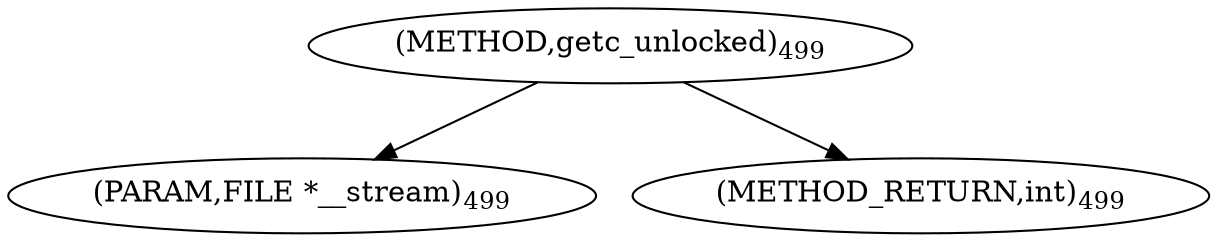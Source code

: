 digraph "getc_unlocked" {  
"30229" [label = <(METHOD,getc_unlocked)<SUB>499</SUB>> ]
"30230" [label = <(PARAM,FILE *__stream)<SUB>499</SUB>> ]
"30231" [label = <(METHOD_RETURN,int)<SUB>499</SUB>> ]
  "30229" -> "30230" 
  "30229" -> "30231" 
}

